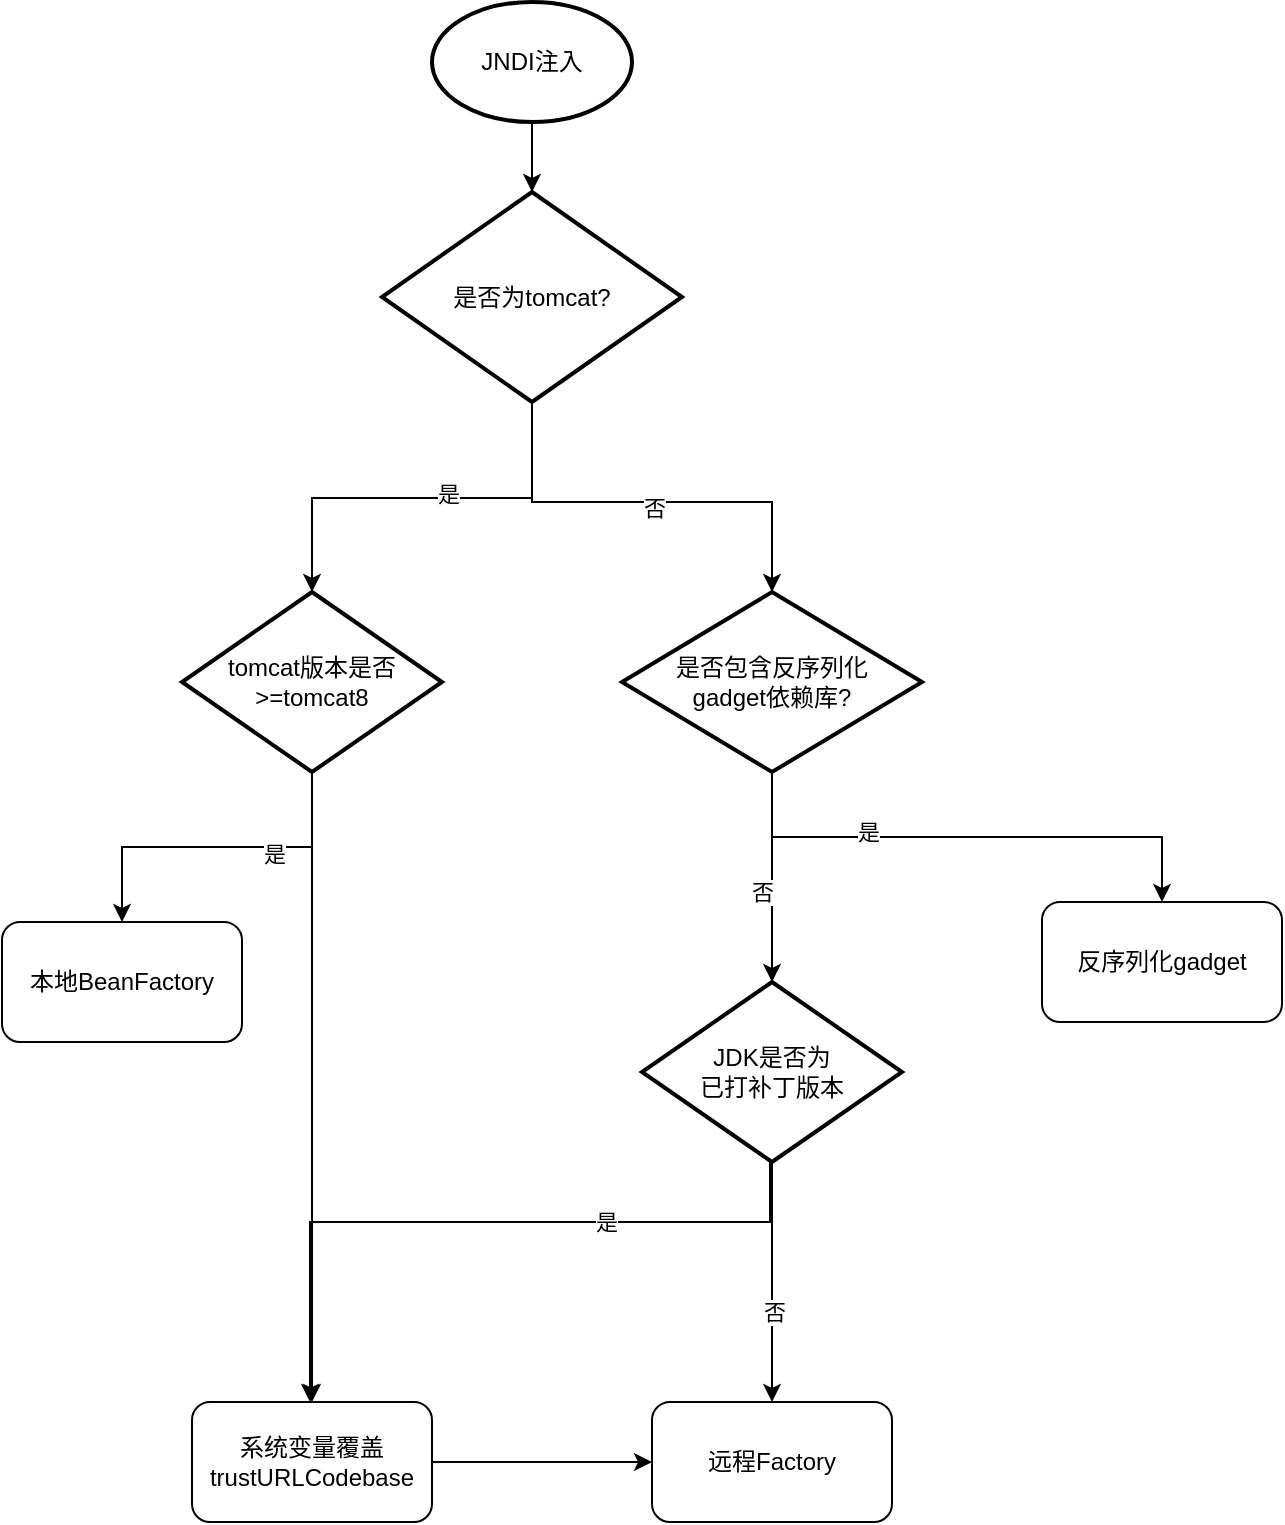 <mxfile version="20.8.16" type="github">
  <diagram name="第 1 页" id="AlObjJZVG1lFuw2CV-eZ">
    <mxGraphModel dx="1434" dy="756" grid="1" gridSize="10" guides="1" tooltips="1" connect="1" arrows="1" fold="1" page="1" pageScale="1" pageWidth="827" pageHeight="1169" math="0" shadow="0">
      <root>
        <mxCell id="0" />
        <mxCell id="1" parent="0" />
        <mxCell id="MvhzeD1KUlz7yDPSART6-4" style="rounded=0;orthogonalLoop=1;jettySize=auto;html=1;exitX=0.5;exitY=1;exitDx=0;exitDy=0;exitPerimeter=0;entryX=0.5;entryY=0;entryDx=0;entryDy=0;entryPerimeter=0;edgeStyle=orthogonalEdgeStyle;" edge="1" parent="1" source="MvhzeD1KUlz7yDPSART6-2" target="MvhzeD1KUlz7yDPSART6-3">
          <mxGeometry relative="1" as="geometry">
            <Array as="points">
              <mxPoint x="395" y="448" />
              <mxPoint x="285" y="448" />
            </Array>
          </mxGeometry>
        </mxCell>
        <mxCell id="MvhzeD1KUlz7yDPSART6-6" value="是" style="edgeLabel;html=1;align=center;verticalAlign=middle;resizable=0;points=[];" vertex="1" connectable="0" parent="MvhzeD1KUlz7yDPSART6-4">
          <mxGeometry x="-0.115" y="-2" relative="1" as="geometry">
            <mxPoint as="offset" />
          </mxGeometry>
        </mxCell>
        <mxCell id="MvhzeD1KUlz7yDPSART6-7" style="rounded=0;orthogonalLoop=1;jettySize=auto;html=1;exitX=0.5;exitY=1;exitDx=0;exitDy=0;exitPerimeter=0;edgeStyle=orthogonalEdgeStyle;entryX=0.5;entryY=0;entryDx=0;entryDy=0;entryPerimeter=0;" edge="1" parent="1" source="MvhzeD1KUlz7yDPSART6-2" target="MvhzeD1KUlz7yDPSART6-5">
          <mxGeometry relative="1" as="geometry">
            <Array as="points">
              <mxPoint x="395" y="450" />
              <mxPoint x="515" y="450" />
            </Array>
          </mxGeometry>
        </mxCell>
        <mxCell id="MvhzeD1KUlz7yDPSART6-8" value="否" style="edgeLabel;html=1;align=center;verticalAlign=middle;resizable=0;points=[];" vertex="1" connectable="0" parent="MvhzeD1KUlz7yDPSART6-7">
          <mxGeometry x="-0.27" y="-3" relative="1" as="geometry">
            <mxPoint x="32" as="offset" />
          </mxGeometry>
        </mxCell>
        <mxCell id="MvhzeD1KUlz7yDPSART6-2" value="是否为tomcat?" style="strokeWidth=2;html=1;shape=mxgraph.flowchart.decision;whiteSpace=wrap;" vertex="1" parent="1">
          <mxGeometry x="320" y="295" width="150" height="105" as="geometry" />
        </mxCell>
        <mxCell id="MvhzeD1KUlz7yDPSART6-13" style="edgeStyle=orthogonalEdgeStyle;rounded=0;orthogonalLoop=1;jettySize=auto;html=1;exitX=0.5;exitY=1;exitDx=0;exitDy=0;exitPerimeter=0;entryX=0.5;entryY=0;entryDx=0;entryDy=0;" edge="1" parent="1" source="MvhzeD1KUlz7yDPSART6-3" target="MvhzeD1KUlz7yDPSART6-12">
          <mxGeometry relative="1" as="geometry" />
        </mxCell>
        <mxCell id="MvhzeD1KUlz7yDPSART6-14" value="是" style="edgeLabel;html=1;align=center;verticalAlign=middle;resizable=0;points=[];" vertex="1" connectable="0" parent="MvhzeD1KUlz7yDPSART6-13">
          <mxGeometry x="-0.335" y="3" relative="1" as="geometry">
            <mxPoint as="offset" />
          </mxGeometry>
        </mxCell>
        <mxCell id="MvhzeD1KUlz7yDPSART6-29" style="edgeStyle=orthogonalEdgeStyle;rounded=0;orthogonalLoop=1;jettySize=auto;html=1;" edge="1" parent="1" source="MvhzeD1KUlz7yDPSART6-3" target="MvhzeD1KUlz7yDPSART6-18">
          <mxGeometry relative="1" as="geometry" />
        </mxCell>
        <mxCell id="MvhzeD1KUlz7yDPSART6-3" value="tomcat版本是否&amp;gt;=tomcat8" style="strokeWidth=2;html=1;shape=mxgraph.flowchart.decision;whiteSpace=wrap;" vertex="1" parent="1">
          <mxGeometry x="220" y="495" width="130" height="90" as="geometry" />
        </mxCell>
        <mxCell id="MvhzeD1KUlz7yDPSART6-16" style="edgeStyle=orthogonalEdgeStyle;rounded=0;orthogonalLoop=1;jettySize=auto;html=1;exitX=0.5;exitY=1;exitDx=0;exitDy=0;exitPerimeter=0;" edge="1" parent="1" source="MvhzeD1KUlz7yDPSART6-5" target="MvhzeD1KUlz7yDPSART6-15">
          <mxGeometry relative="1" as="geometry" />
        </mxCell>
        <mxCell id="MvhzeD1KUlz7yDPSART6-17" value="是" style="edgeLabel;html=1;align=center;verticalAlign=middle;resizable=0;points=[];" vertex="1" connectable="0" parent="MvhzeD1KUlz7yDPSART6-16">
          <mxGeometry x="-0.379" y="3" relative="1" as="geometry">
            <mxPoint as="offset" />
          </mxGeometry>
        </mxCell>
        <mxCell id="MvhzeD1KUlz7yDPSART6-19" style="edgeStyle=orthogonalEdgeStyle;rounded=0;orthogonalLoop=1;jettySize=auto;html=1;exitX=0.5;exitY=1;exitDx=0;exitDy=0;exitPerimeter=0;entryX=0.5;entryY=0;entryDx=0;entryDy=0;entryPerimeter=0;" edge="1" parent="1" source="MvhzeD1KUlz7yDPSART6-5" target="MvhzeD1KUlz7yDPSART6-11">
          <mxGeometry relative="1" as="geometry">
            <Array as="points">
              <mxPoint x="515" y="690" />
            </Array>
          </mxGeometry>
        </mxCell>
        <mxCell id="MvhzeD1KUlz7yDPSART6-20" value="否" style="edgeLabel;html=1;align=center;verticalAlign=middle;resizable=0;points=[];" vertex="1" connectable="0" parent="MvhzeD1KUlz7yDPSART6-19">
          <mxGeometry x="0.139" y="-5" relative="1" as="geometry">
            <mxPoint as="offset" />
          </mxGeometry>
        </mxCell>
        <mxCell id="MvhzeD1KUlz7yDPSART6-5" value="是否包含反序列化&lt;br&gt;gadget依赖库?" style="strokeWidth=2;html=1;shape=mxgraph.flowchart.decision;whiteSpace=wrap;" vertex="1" parent="1">
          <mxGeometry x="440" y="495" width="150" height="90" as="geometry" />
        </mxCell>
        <mxCell id="MvhzeD1KUlz7yDPSART6-10" style="edgeStyle=orthogonalEdgeStyle;rounded=0;orthogonalLoop=1;jettySize=auto;html=1;exitX=0.5;exitY=1;exitDx=0;exitDy=0;exitPerimeter=0;entryX=0.5;entryY=0;entryDx=0;entryDy=0;entryPerimeter=0;" edge="1" parent="1" source="MvhzeD1KUlz7yDPSART6-9" target="MvhzeD1KUlz7yDPSART6-2">
          <mxGeometry relative="1" as="geometry" />
        </mxCell>
        <mxCell id="MvhzeD1KUlz7yDPSART6-9" value="JNDI注入" style="strokeWidth=2;html=1;shape=mxgraph.flowchart.start_1;whiteSpace=wrap;" vertex="1" parent="1">
          <mxGeometry x="345" y="200" width="100" height="60" as="geometry" />
        </mxCell>
        <mxCell id="MvhzeD1KUlz7yDPSART6-21" style="edgeStyle=orthogonalEdgeStyle;rounded=0;orthogonalLoop=1;jettySize=auto;html=1;entryX=0.5;entryY=0;entryDx=0;entryDy=0;exitX=0.5;exitY=1;exitDx=0;exitDy=0;exitPerimeter=0;" edge="1" parent="1">
          <mxGeometry relative="1" as="geometry">
            <mxPoint x="514" y="780" as="sourcePoint" />
            <mxPoint x="284" y="900" as="targetPoint" />
            <Array as="points">
              <mxPoint x="514" y="810" />
              <mxPoint x="284" y="810" />
            </Array>
          </mxGeometry>
        </mxCell>
        <mxCell id="MvhzeD1KUlz7yDPSART6-30" value="是" style="edgeLabel;html=1;align=center;verticalAlign=middle;resizable=0;points=[];" vertex="1" connectable="0" parent="MvhzeD1KUlz7yDPSART6-21">
          <mxGeometry x="-0.36" relative="1" as="geometry">
            <mxPoint as="offset" />
          </mxGeometry>
        </mxCell>
        <mxCell id="MvhzeD1KUlz7yDPSART6-26" style="edgeStyle=orthogonalEdgeStyle;rounded=0;orthogonalLoop=1;jettySize=auto;html=1;exitX=0.5;exitY=1;exitDx=0;exitDy=0;exitPerimeter=0;entryX=0.5;entryY=0;entryDx=0;entryDy=0;" edge="1" parent="1" source="MvhzeD1KUlz7yDPSART6-11" target="MvhzeD1KUlz7yDPSART6-25">
          <mxGeometry relative="1" as="geometry" />
        </mxCell>
        <mxCell id="MvhzeD1KUlz7yDPSART6-27" value="否" style="edgeLabel;html=1;align=center;verticalAlign=middle;resizable=0;points=[];" vertex="1" connectable="0" parent="MvhzeD1KUlz7yDPSART6-26">
          <mxGeometry x="0.252" y="1" relative="1" as="geometry">
            <mxPoint as="offset" />
          </mxGeometry>
        </mxCell>
        <mxCell id="MvhzeD1KUlz7yDPSART6-11" value="JDK是否为&lt;br&gt;已打补丁版本" style="strokeWidth=2;html=1;shape=mxgraph.flowchart.decision;whiteSpace=wrap;" vertex="1" parent="1">
          <mxGeometry x="450" y="690" width="130" height="90" as="geometry" />
        </mxCell>
        <mxCell id="MvhzeD1KUlz7yDPSART6-12" value="本地BeanFactory" style="rounded=1;whiteSpace=wrap;html=1;" vertex="1" parent="1">
          <mxGeometry x="130" y="660" width="120" height="60" as="geometry" />
        </mxCell>
        <mxCell id="MvhzeD1KUlz7yDPSART6-15" value="反序列化gadget" style="rounded=1;whiteSpace=wrap;html=1;" vertex="1" parent="1">
          <mxGeometry x="650" y="650" width="120" height="60" as="geometry" />
        </mxCell>
        <mxCell id="MvhzeD1KUlz7yDPSART6-28" style="edgeStyle=orthogonalEdgeStyle;rounded=0;orthogonalLoop=1;jettySize=auto;html=1;" edge="1" parent="1" source="MvhzeD1KUlz7yDPSART6-18" target="MvhzeD1KUlz7yDPSART6-25">
          <mxGeometry relative="1" as="geometry" />
        </mxCell>
        <mxCell id="MvhzeD1KUlz7yDPSART6-18" value="系统变量覆盖trustURLCodebase" style="rounded=1;whiteSpace=wrap;html=1;" vertex="1" parent="1">
          <mxGeometry x="225" y="900" width="120" height="60" as="geometry" />
        </mxCell>
        <mxCell id="MvhzeD1KUlz7yDPSART6-25" value="远程Factory" style="rounded=1;whiteSpace=wrap;html=1;" vertex="1" parent="1">
          <mxGeometry x="455" y="900" width="120" height="60" as="geometry" />
        </mxCell>
      </root>
    </mxGraphModel>
  </diagram>
</mxfile>
